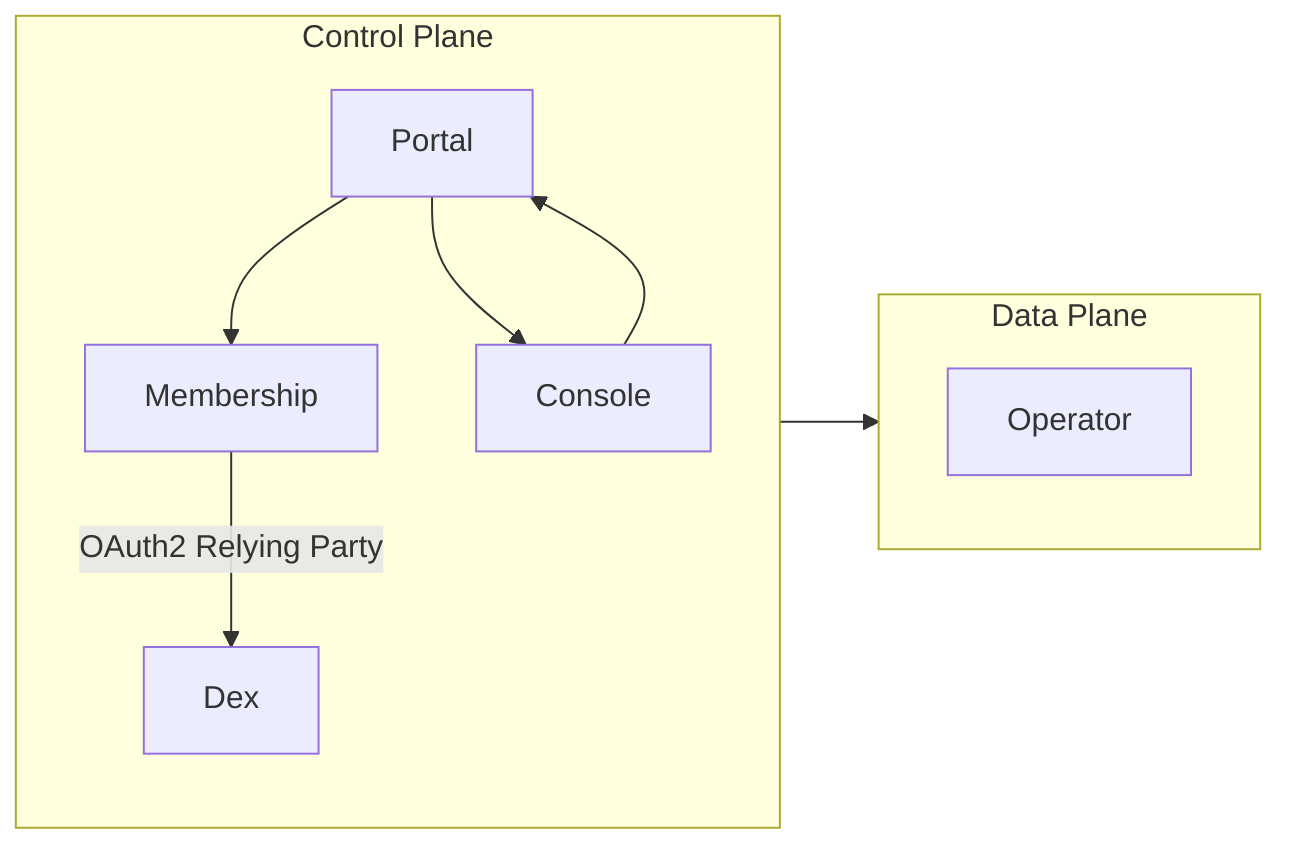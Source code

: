 flowchart LR
  subgraph ControlPlane [Control Plane]
    Portal -->  Membership
    Portal --> Console
    Membership -- OAuth2 Relying Party  --> Dex
    Console --> Portal
  end

  subgraph DataPlane [Data Plane]
    Operator
  end

  ControlPlane --> DataPlane